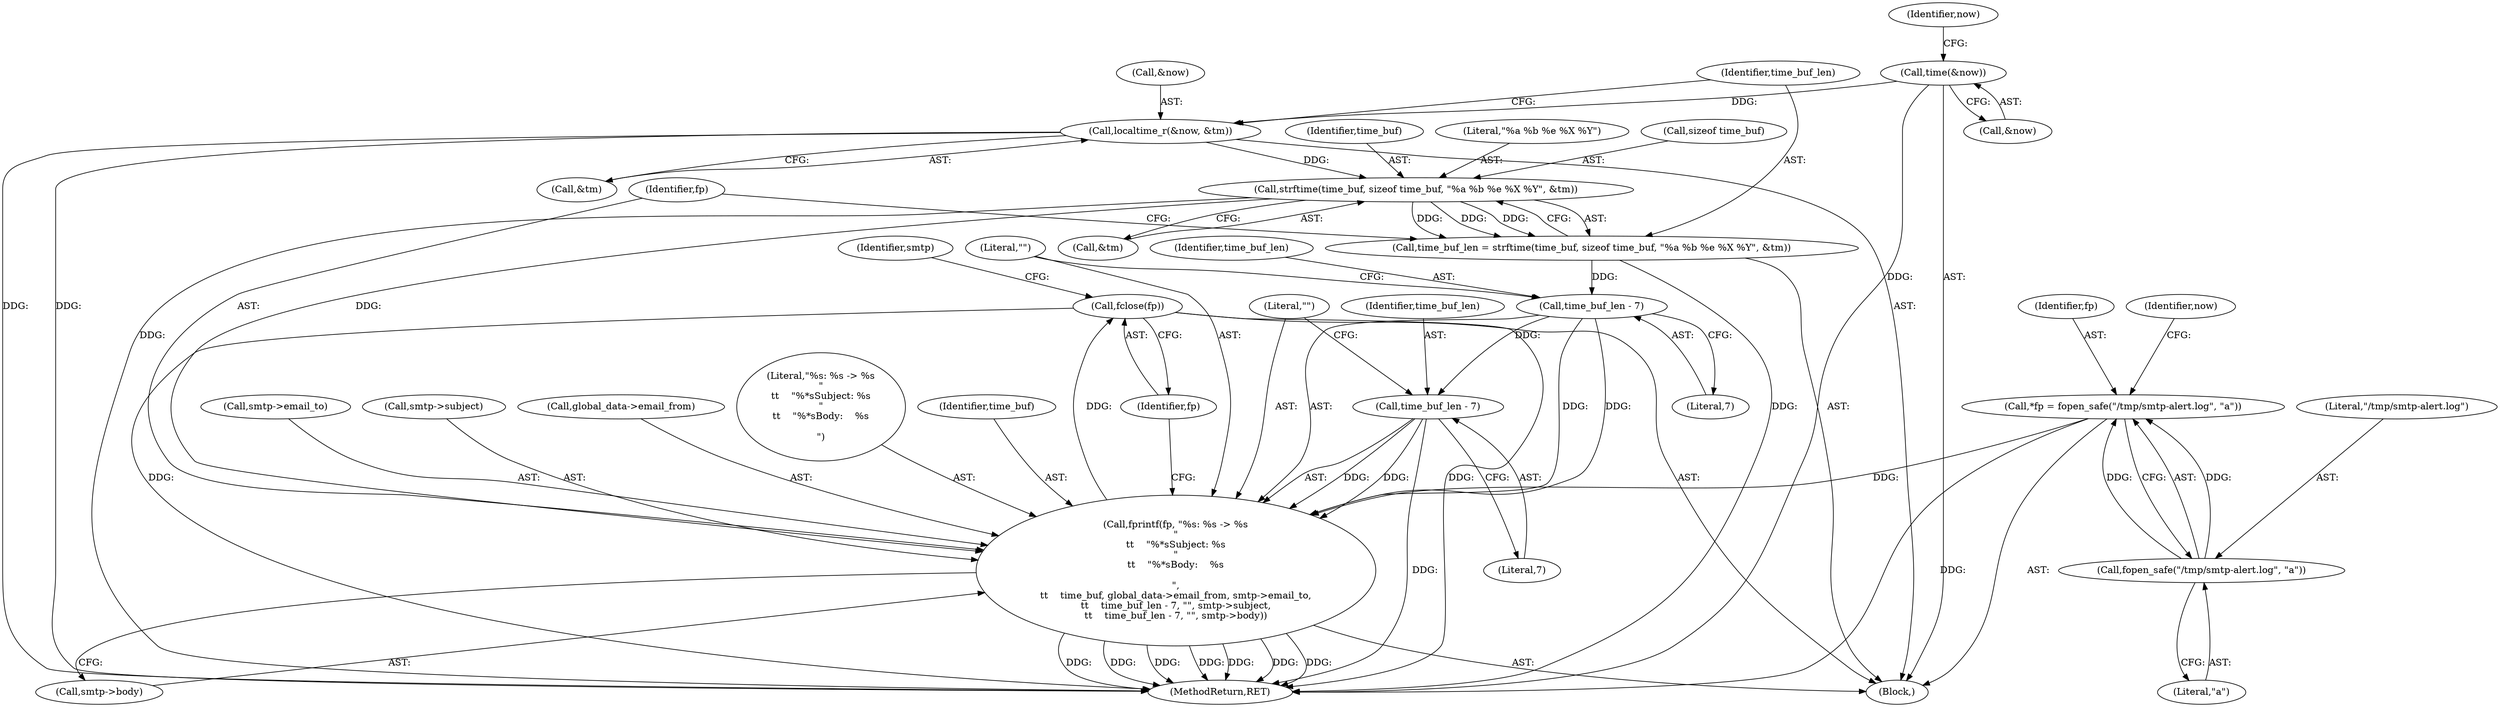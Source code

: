 digraph "0_keepalived_04f2d32871bb3b11d7dc024039952f2fe2750306_1@API" {
"1000154" [label="(Call,fclose(fp))"];
"1000130" [label="(Call,fprintf(fp, \"%s: %s -> %s\n\"\n\t\t    \"%*sSubject: %s\n\"\n\t\t    \"%*sBody:    %s\n\n\",\n\t\t    time_buf, global_data->email_from, smtp->email_to,\n\t\t    time_buf_len - 7, \"\", smtp->subject,\n\t\t    time_buf_len - 7, \"\", smtp->body))"];
"1000104" [label="(Call,*fp = fopen_safe(\"/tmp/smtp-alert.log\", \"a\"))"];
"1000106" [label="(Call,fopen_safe(\"/tmp/smtp-alert.log\", \"a\"))"];
"1000123" [label="(Call,strftime(time_buf, sizeof time_buf, \"%a %b %e %X %Y\", &tm))"];
"1000116" [label="(Call,localtime_r(&now, &tm))"];
"1000113" [label="(Call,time(&now))"];
"1000140" [label="(Call,time_buf_len - 7)"];
"1000121" [label="(Call,time_buf_len = strftime(time_buf, sizeof time_buf, \"%a %b %e %X %Y\", &tm))"];
"1000147" [label="(Call,time_buf_len - 7)"];
"1000105" [label="(Identifier,fp)"];
"1000130" [label="(Call,fprintf(fp, \"%s: %s -> %s\n\"\n\t\t    \"%*sSubject: %s\n\"\n\t\t    \"%*sBody:    %s\n\n\",\n\t\t    time_buf, global_data->email_from, smtp->email_to,\n\t\t    time_buf_len - 7, \"\", smtp->subject,\n\t\t    time_buf_len - 7, \"\", smtp->body))"];
"1000123" [label="(Call,strftime(time_buf, sizeof time_buf, \"%a %b %e %X %Y\", &tm))"];
"1000113" [label="(Call,time(&now))"];
"1000131" [label="(Identifier,fp)"];
"1000140" [label="(Call,time_buf_len - 7)"];
"1000142" [label="(Literal,7)"];
"1000115" [label="(Identifier,now)"];
"1000119" [label="(Call,&tm)"];
"1000137" [label="(Call,smtp->email_to)"];
"1000150" [label="(Literal,\"\")"];
"1000155" [label="(Identifier,fp)"];
"1000122" [label="(Identifier,time_buf_len)"];
"1000144" [label="(Call,smtp->subject)"];
"1000124" [label="(Identifier,time_buf)"];
"1000143" [label="(Literal,\"\")"];
"1000147" [label="(Call,time_buf_len - 7)"];
"1000114" [label="(Call,&now)"];
"1000134" [label="(Call,global_data->email_from)"];
"1000116" [label="(Call,localtime_r(&now, &tm))"];
"1000127" [label="(Literal,\"%a %b %e %X %Y\")"];
"1000118" [label="(Identifier,now)"];
"1000148" [label="(Identifier,time_buf_len)"];
"1000125" [label="(Call,sizeof time_buf)"];
"1000132" [label="(Literal,\"%s: %s -> %s\n\"\n\t\t    \"%*sSubject: %s\n\"\n\t\t    \"%*sBody:    %s\n\n\")"];
"1000117" [label="(Call,&now)"];
"1000108" [label="(Literal,\"a\")"];
"1000157" [label="(Identifier,smtp)"];
"1000128" [label="(Call,&tm)"];
"1000158" [label="(MethodReturn,RET)"];
"1000106" [label="(Call,fopen_safe(\"/tmp/smtp-alert.log\", \"a\"))"];
"1000149" [label="(Literal,7)"];
"1000151" [label="(Call,smtp->body)"];
"1000141" [label="(Identifier,time_buf_len)"];
"1000107" [label="(Literal,\"/tmp/smtp-alert.log\")"];
"1000154" [label="(Call,fclose(fp))"];
"1000133" [label="(Identifier,time_buf)"];
"1000104" [label="(Call,*fp = fopen_safe(\"/tmp/smtp-alert.log\", \"a\"))"];
"1000121" [label="(Call,time_buf_len = strftime(time_buf, sizeof time_buf, \"%a %b %e %X %Y\", &tm))"];
"1000102" [label="(Block,)"];
"1000154" -> "1000102"  [label="AST: "];
"1000154" -> "1000155"  [label="CFG: "];
"1000155" -> "1000154"  [label="AST: "];
"1000157" -> "1000154"  [label="CFG: "];
"1000154" -> "1000158"  [label="DDG: "];
"1000154" -> "1000158"  [label="DDG: "];
"1000130" -> "1000154"  [label="DDG: "];
"1000130" -> "1000102"  [label="AST: "];
"1000130" -> "1000151"  [label="CFG: "];
"1000131" -> "1000130"  [label="AST: "];
"1000132" -> "1000130"  [label="AST: "];
"1000133" -> "1000130"  [label="AST: "];
"1000134" -> "1000130"  [label="AST: "];
"1000137" -> "1000130"  [label="AST: "];
"1000140" -> "1000130"  [label="AST: "];
"1000143" -> "1000130"  [label="AST: "];
"1000144" -> "1000130"  [label="AST: "];
"1000147" -> "1000130"  [label="AST: "];
"1000150" -> "1000130"  [label="AST: "];
"1000151" -> "1000130"  [label="AST: "];
"1000155" -> "1000130"  [label="CFG: "];
"1000130" -> "1000158"  [label="DDG: "];
"1000130" -> "1000158"  [label="DDG: "];
"1000130" -> "1000158"  [label="DDG: "];
"1000130" -> "1000158"  [label="DDG: "];
"1000130" -> "1000158"  [label="DDG: "];
"1000130" -> "1000158"  [label="DDG: "];
"1000130" -> "1000158"  [label="DDG: "];
"1000104" -> "1000130"  [label="DDG: "];
"1000123" -> "1000130"  [label="DDG: "];
"1000140" -> "1000130"  [label="DDG: "];
"1000140" -> "1000130"  [label="DDG: "];
"1000147" -> "1000130"  [label="DDG: "];
"1000147" -> "1000130"  [label="DDG: "];
"1000104" -> "1000102"  [label="AST: "];
"1000104" -> "1000106"  [label="CFG: "];
"1000105" -> "1000104"  [label="AST: "];
"1000106" -> "1000104"  [label="AST: "];
"1000115" -> "1000104"  [label="CFG: "];
"1000104" -> "1000158"  [label="DDG: "];
"1000106" -> "1000104"  [label="DDG: "];
"1000106" -> "1000104"  [label="DDG: "];
"1000106" -> "1000108"  [label="CFG: "];
"1000107" -> "1000106"  [label="AST: "];
"1000108" -> "1000106"  [label="AST: "];
"1000123" -> "1000121"  [label="AST: "];
"1000123" -> "1000128"  [label="CFG: "];
"1000124" -> "1000123"  [label="AST: "];
"1000125" -> "1000123"  [label="AST: "];
"1000127" -> "1000123"  [label="AST: "];
"1000128" -> "1000123"  [label="AST: "];
"1000121" -> "1000123"  [label="CFG: "];
"1000123" -> "1000158"  [label="DDG: "];
"1000123" -> "1000121"  [label="DDG: "];
"1000123" -> "1000121"  [label="DDG: "];
"1000123" -> "1000121"  [label="DDG: "];
"1000116" -> "1000123"  [label="DDG: "];
"1000116" -> "1000102"  [label="AST: "];
"1000116" -> "1000119"  [label="CFG: "];
"1000117" -> "1000116"  [label="AST: "];
"1000119" -> "1000116"  [label="AST: "];
"1000122" -> "1000116"  [label="CFG: "];
"1000116" -> "1000158"  [label="DDG: "];
"1000116" -> "1000158"  [label="DDG: "];
"1000113" -> "1000116"  [label="DDG: "];
"1000113" -> "1000102"  [label="AST: "];
"1000113" -> "1000114"  [label="CFG: "];
"1000114" -> "1000113"  [label="AST: "];
"1000118" -> "1000113"  [label="CFG: "];
"1000113" -> "1000158"  [label="DDG: "];
"1000140" -> "1000142"  [label="CFG: "];
"1000141" -> "1000140"  [label="AST: "];
"1000142" -> "1000140"  [label="AST: "];
"1000143" -> "1000140"  [label="CFG: "];
"1000121" -> "1000140"  [label="DDG: "];
"1000140" -> "1000147"  [label="DDG: "];
"1000121" -> "1000102"  [label="AST: "];
"1000122" -> "1000121"  [label="AST: "];
"1000131" -> "1000121"  [label="CFG: "];
"1000121" -> "1000158"  [label="DDG: "];
"1000147" -> "1000149"  [label="CFG: "];
"1000148" -> "1000147"  [label="AST: "];
"1000149" -> "1000147"  [label="AST: "];
"1000150" -> "1000147"  [label="CFG: "];
"1000147" -> "1000158"  [label="DDG: "];
}
